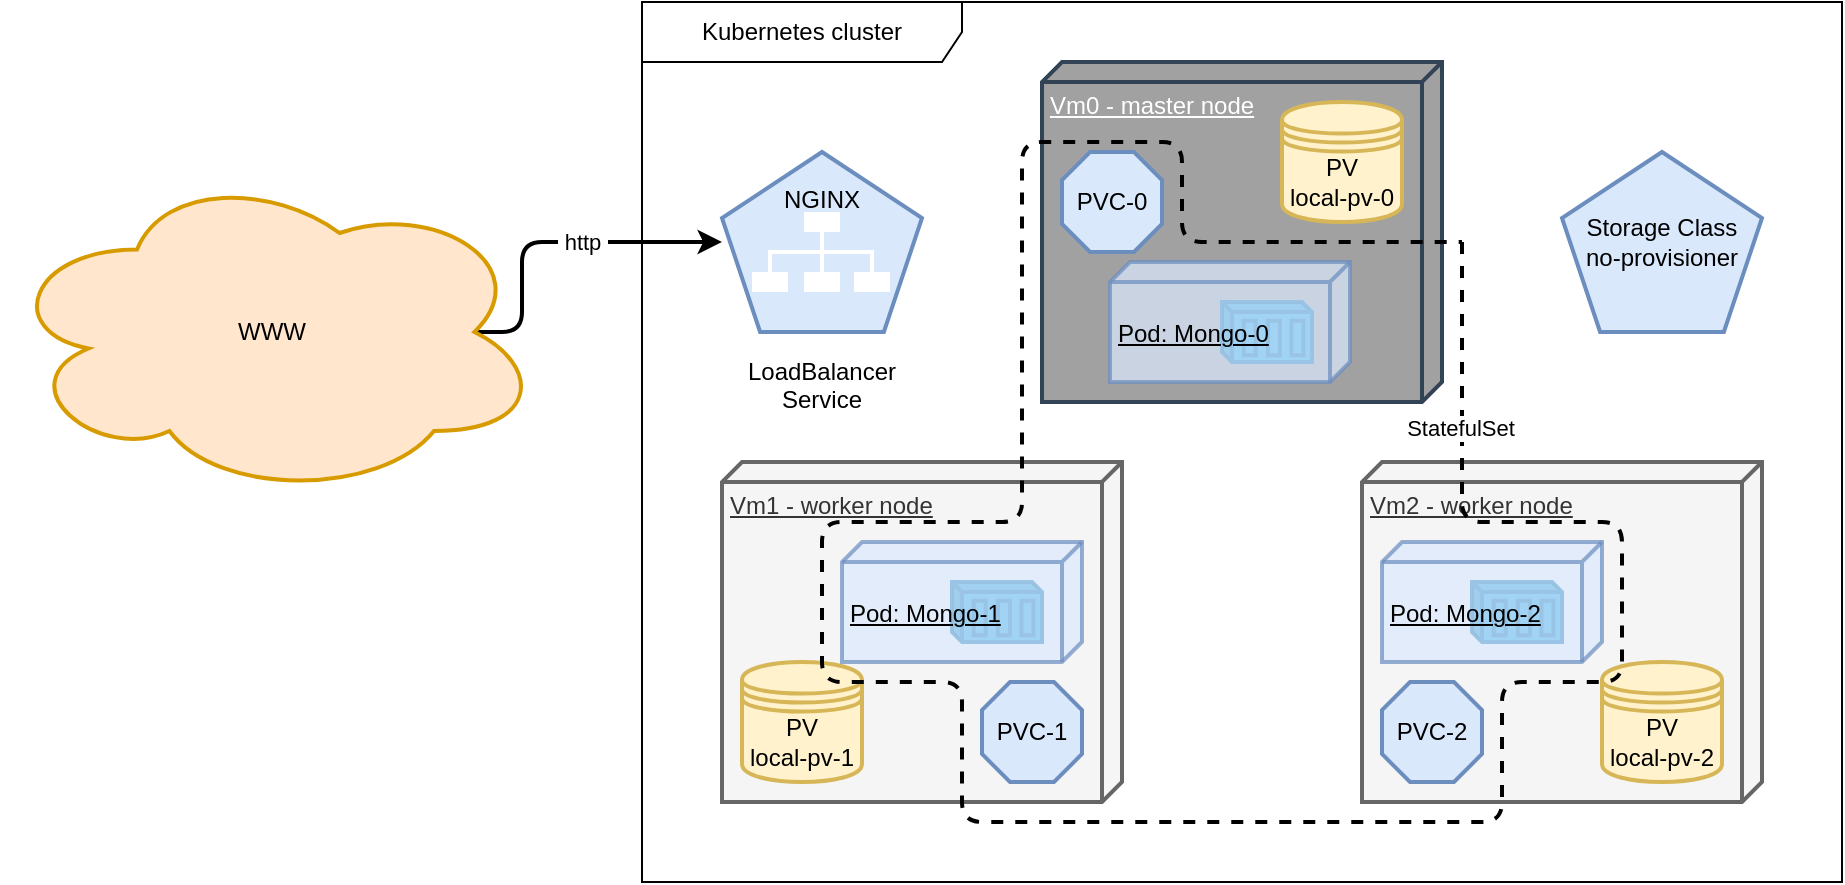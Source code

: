<mxfile version="17.4.6"><diagram id="JagbqBMqXvpkhzEnkUEG" name="Page-1"><mxGraphModel dx="1940" dy="759" grid="1" gridSize="10" guides="1" tooltips="1" connect="1" arrows="1" fold="1" page="1" pageScale="1" pageWidth="827" pageHeight="1169" background="#ffffff" math="0" shadow="0"><root><mxCell id="0"/><mxCell id="1" parent="0"/><mxCell id="hunC9DV1dhrwu7A3LByN-1" value="Kubernetes cluster" style="shape=umlFrame;whiteSpace=wrap;html=1;width=160;height=30;" vertex="1" parent="1"><mxGeometry x="120" y="40" width="600" height="440" as="geometry"/></mxCell><mxCell id="hunC9DV1dhrwu7A3LByN-2" value="Vm0 - master node" style="verticalAlign=top;align=left;spacingTop=8;spacingLeft=2;spacingRight=12;shape=cube;size=10;direction=south;fontStyle=4;html=1;strokeWidth=2;fillColor=#A1A1A1;strokeColor=#314354;fontColor=#ffffff;" vertex="1" parent="1"><mxGeometry x="320" y="70" width="200" height="170" as="geometry"/></mxCell><mxCell id="hunC9DV1dhrwu7A3LByN-3" value="Vm1 - worker node" style="verticalAlign=top;align=left;spacingTop=8;spacingLeft=2;spacingRight=12;shape=cube;size=10;direction=south;fontStyle=4;html=1;strokeWidth=2;fillColor=#f5f5f5;strokeColor=#666666;fontColor=#333333;" vertex="1" parent="1"><mxGeometry x="160" y="270" width="200" height="170" as="geometry"/></mxCell><mxCell id="hunC9DV1dhrwu7A3LByN-4" value="Vm2 - worker node" style="verticalAlign=top;align=left;spacingTop=8;spacingLeft=2;spacingRight=12;shape=cube;size=10;direction=south;fontStyle=4;html=1;strokeWidth=2;fillColor=#f5f5f5;strokeColor=#666666;fontColor=#333333;" vertex="1" parent="1"><mxGeometry x="480" y="270" width="200" height="170" as="geometry"/></mxCell><mxCell id="hunC9DV1dhrwu7A3LByN-8" value="PV&lt;br&gt;local-pv-0" style="shape=datastore;whiteSpace=wrap;html=1;strokeWidth=2;fillColor=#fff2cc;strokeColor=#d6b656;" vertex="1" parent="1"><mxGeometry x="440" y="90" width="60" height="60" as="geometry"/></mxCell><mxCell id="hunC9DV1dhrwu7A3LByN-9" value="PV&lt;br&gt;local-pv-2" style="shape=datastore;whiteSpace=wrap;html=1;strokeWidth=2;fillColor=#fff2cc;strokeColor=#d6b656;" vertex="1" parent="1"><mxGeometry x="600" y="370" width="60" height="60" as="geometry"/></mxCell><mxCell id="hunC9DV1dhrwu7A3LByN-10" value="PV&lt;br&gt;local-pv-1" style="shape=datastore;whiteSpace=wrap;html=1;strokeWidth=2;fillColor=#fff2cc;strokeColor=#d6b656;" vertex="1" parent="1"><mxGeometry x="170" y="370" width="60" height="60" as="geometry"/></mxCell><mxCell id="hunC9DV1dhrwu7A3LByN-11" value="PVC-0" style="whiteSpace=wrap;html=1;shape=mxgraph.basic.octagon2;align=center;verticalAlign=middle;dx=7;strokeWidth=2;fillColor=#dae8fc;strokeColor=#6c8ebf;" vertex="1" parent="1"><mxGeometry x="330" y="115" width="50" height="50" as="geometry"/></mxCell><mxCell id="hunC9DV1dhrwu7A3LByN-12" value="PVC-1" style="whiteSpace=wrap;html=1;shape=mxgraph.basic.octagon2;align=center;verticalAlign=middle;dx=7;strokeWidth=2;fillColor=#dae8fc;strokeColor=#6c8ebf;" vertex="1" parent="1"><mxGeometry x="290" y="380" width="50" height="50" as="geometry"/></mxCell><mxCell id="hunC9DV1dhrwu7A3LByN-13" value="PVC-2" style="whiteSpace=wrap;html=1;shape=mxgraph.basic.octagon2;align=center;verticalAlign=middle;dx=7;strokeWidth=2;fillColor=#dae8fc;strokeColor=#6c8ebf;" vertex="1" parent="1"><mxGeometry x="490" y="380" width="50" height="50" as="geometry"/></mxCell><mxCell id="hunC9DV1dhrwu7A3LByN-54" value="" style="group;opacity=50;" vertex="1" connectable="0" parent="1"><mxGeometry x="275" y="330" width="45" height="30" as="geometry"/></mxCell><mxCell id="hunC9DV1dhrwu7A3LByN-56" value="" style="group" vertex="1" connectable="0" parent="hunC9DV1dhrwu7A3LByN-54"><mxGeometry width="45" height="30" as="geometry"/></mxCell><mxCell id="hunC9DV1dhrwu7A3LByN-67" value="" style="group" vertex="1" connectable="0" parent="hunC9DV1dhrwu7A3LByN-56"><mxGeometry width="45" height="30" as="geometry"/></mxCell><mxCell id="hunC9DV1dhrwu7A3LByN-49" value="" style="shape=cube;whiteSpace=wrap;html=1;boundedLbl=1;backgroundOutline=1;darkOpacity=0.05;darkOpacity2=0.1;labelBackgroundColor=#FFFFFF;labelBorderColor=none;strokeWidth=2;size=5;fillColor=#1ba1e2;fontColor=#ffffff;strokeColor=#006EAF;" vertex="1" parent="hunC9DV1dhrwu7A3LByN-67"><mxGeometry width="45" height="30" as="geometry"/></mxCell><mxCell id="hunC9DV1dhrwu7A3LByN-50" value="" style="rounded=0;whiteSpace=wrap;html=1;labelBackgroundColor=#FFFFFF;labelBorderColor=none;strokeWidth=2;fillColor=none;fontColor=#ffffff;strokeColor=#006EAF;rotation=90;" vertex="1" parent="hunC9DV1dhrwu7A3LByN-67"><mxGeometry x="5.192" y="15" width="17.308" height="6" as="geometry"/></mxCell><mxCell id="hunC9DV1dhrwu7A3LByN-51" value="" style="rounded=0;whiteSpace=wrap;html=1;labelBackgroundColor=#FFFFFF;labelBorderColor=none;strokeWidth=2;fillColor=none;fontColor=#ffffff;strokeColor=#006EAF;rotation=90;" vertex="1" parent="hunC9DV1dhrwu7A3LByN-67"><mxGeometry x="17.308" y="15" width="17.308" height="6" as="geometry"/></mxCell><mxCell id="hunC9DV1dhrwu7A3LByN-52" value="" style="rounded=0;whiteSpace=wrap;html=1;labelBackgroundColor=#FFFFFF;labelBorderColor=none;strokeWidth=2;fillColor=none;fontColor=#ffffff;strokeColor=#006EAF;rotation=90;" vertex="1" parent="hunC9DV1dhrwu7A3LByN-67"><mxGeometry x="29.077" y="15" width="17.308" height="6" as="geometry"/></mxCell><mxCell id="hunC9DV1dhrwu7A3LByN-15" value="Storage Class&lt;br&gt;no-provisioner" style="whiteSpace=wrap;html=1;shape=mxgraph.basic.pentagon;strokeWidth=2;fillColor=#dae8fc;strokeColor=#6c8ebf;" vertex="1" parent="1"><mxGeometry x="580" y="115" width="100" height="90" as="geometry"/></mxCell><mxCell id="hunC9DV1dhrwu7A3LByN-32" value="" style="group" vertex="1" connectable="0" parent="1"><mxGeometry x="160" y="115" width="100" height="90" as="geometry"/></mxCell><mxCell id="hunC9DV1dhrwu7A3LByN-34" value="" style="group" vertex="1" connectable="0" parent="hunC9DV1dhrwu7A3LByN-32"><mxGeometry width="100" height="90" as="geometry"/></mxCell><mxCell id="hunC9DV1dhrwu7A3LByN-16" value="&lt;br&gt;&lt;br&gt;&lt;br&gt;&lt;br&gt;NGINX&lt;br&gt;&lt;br&gt;&lt;br&gt;&lt;br&gt;&lt;br&gt;&lt;br&gt;LoadBalancer Service&lt;br&gt;" style="whiteSpace=wrap;html=1;shape=mxgraph.basic.pentagon;strokeWidth=2;fillColor=#dae8fc;strokeColor=#6c8ebf;" vertex="1" parent="hunC9DV1dhrwu7A3LByN-34"><mxGeometry width="100" height="90" as="geometry"/></mxCell><mxCell id="hunC9DV1dhrwu7A3LByN-17" value="" style="rounded=0;whiteSpace=wrap;html=1;strokeWidth=2;strokeColor=none;" vertex="1" parent="hunC9DV1dhrwu7A3LByN-34"><mxGeometry x="41" y="60" width="18" height="10" as="geometry"/></mxCell><mxCell id="hunC9DV1dhrwu7A3LByN-19" value="" style="rounded=0;whiteSpace=wrap;html=1;strokeWidth=2;strokeColor=none;" vertex="1" parent="hunC9DV1dhrwu7A3LByN-34"><mxGeometry x="66" y="60" width="18" height="10" as="geometry"/></mxCell><mxCell id="hunC9DV1dhrwu7A3LByN-30" style="edgeStyle=orthogonalEdgeStyle;rounded=0;orthogonalLoop=1;jettySize=auto;html=1;endArrow=none;endFill=0;strokeColor=#FFFFFF;strokeWidth=2;" edge="1" parent="hunC9DV1dhrwu7A3LByN-34" source="hunC9DV1dhrwu7A3LByN-20"><mxGeometry relative="1" as="geometry"><mxPoint x="50" y="50" as="targetPoint"/><Array as="points"><mxPoint x="24" y="50"/></Array></mxGeometry></mxCell><mxCell id="hunC9DV1dhrwu7A3LByN-20" value="" style="rounded=0;whiteSpace=wrap;html=1;strokeWidth=2;strokeColor=none;" vertex="1" parent="hunC9DV1dhrwu7A3LByN-34"><mxGeometry x="15" y="60" width="18" height="10" as="geometry"/></mxCell><mxCell id="hunC9DV1dhrwu7A3LByN-23" style="edgeStyle=orthogonalEdgeStyle;rounded=0;orthogonalLoop=1;jettySize=auto;html=1;entryX=0.5;entryY=0;entryDx=0;entryDy=0;endArrow=none;endFill=0;strokeColor=#FFFFFF;strokeWidth=2;startArrow=none;exitX=0.5;exitY=0;exitDx=0;exitDy=0;" edge="1" parent="hunC9DV1dhrwu7A3LByN-34" source="hunC9DV1dhrwu7A3LByN-26" target="hunC9DV1dhrwu7A3LByN-17"><mxGeometry relative="1" as="geometry"><Array as="points"/></mxGeometry></mxCell><mxCell id="hunC9DV1dhrwu7A3LByN-21" value="" style="rounded=0;whiteSpace=wrap;html=1;strokeWidth=2;strokeColor=none;" vertex="1" parent="hunC9DV1dhrwu7A3LByN-34"><mxGeometry x="41" y="30" width="18" height="10" as="geometry"/></mxCell><mxCell id="hunC9DV1dhrwu7A3LByN-29" style="edgeStyle=orthogonalEdgeStyle;rounded=0;orthogonalLoop=1;jettySize=auto;html=1;entryX=0.5;entryY=0;entryDx=0;entryDy=0;endArrow=none;endFill=0;strokeColor=#FFFFFF;strokeWidth=2;" edge="1" parent="hunC9DV1dhrwu7A3LByN-34" target="hunC9DV1dhrwu7A3LByN-19"><mxGeometry relative="1" as="geometry"><mxPoint x="50" y="50" as="sourcePoint"/><Array as="points"><mxPoint x="71" y="50"/><mxPoint x="75" y="50"/></Array></mxGeometry></mxCell><mxCell id="hunC9DV1dhrwu7A3LByN-28" value="" style="edgeStyle=orthogonalEdgeStyle;rounded=0;orthogonalLoop=1;jettySize=auto;html=1;endArrow=none;endFill=0;strokeColor=#FFFFFF;strokeWidth=2;entryX=0.5;entryY=1;entryDx=0;entryDy=0;" edge="1" parent="hunC9DV1dhrwu7A3LByN-34" target="hunC9DV1dhrwu7A3LByN-21"><mxGeometry relative="1" as="geometry"><mxPoint x="50" y="50" as="sourcePoint"/><mxPoint x="50.0" y="60" as="targetPoint"/><Array as="points"/></mxGeometry></mxCell><mxCell id="hunC9DV1dhrwu7A3LByN-26" value="" style="ellipse;whiteSpace=wrap;html=1;aspect=fixed;strokeWidth=2;strokeColor=none;" vertex="1" parent="hunC9DV1dhrwu7A3LByN-34"><mxGeometry x="49" y="50" width="2" height="2" as="geometry"/></mxCell><mxCell id="hunC9DV1dhrwu7A3LByN-36" value="" style="endArrow=none;html=1;strokeWidth=2;rounded=1;shadow=0;strokeColor=default;dashed=1;" edge="1" parent="1"><mxGeometry width="50" height="50" relative="1" as="geometry"><mxPoint x="530" y="160" as="sourcePoint"/><mxPoint x="530" y="160" as="targetPoint"/><Array as="points"><mxPoint x="530" y="300"/><mxPoint x="610" y="300"/><mxPoint x="610" y="380"/><mxPoint x="550" y="380"/><mxPoint x="550" y="450"/><mxPoint x="280" y="450"/><mxPoint x="280" y="380"/><mxPoint x="210" y="380"/><mxPoint x="210" y="300"/><mxPoint x="310" y="300"/><mxPoint x="310" y="110"/><mxPoint x="390" y="110"/><mxPoint x="390" y="160"/><mxPoint x="530" y="160"/></Array></mxGeometry></mxCell><mxCell id="hunC9DV1dhrwu7A3LByN-44" value="StatefulSet" style="edgeLabel;html=1;align=center;verticalAlign=middle;resizable=0;points=[];" vertex="1" connectable="0" parent="hunC9DV1dhrwu7A3LByN-36"><mxGeometry x="-0.874" y="-1" relative="1" as="geometry"><mxPoint as="offset"/></mxGeometry></mxCell><mxCell id="hunC9DV1dhrwu7A3LByN-68" value="" style="group" vertex="1" connectable="0" parent="1"><mxGeometry x="535" y="330" width="45" height="30" as="geometry"/></mxCell><mxCell id="hunC9DV1dhrwu7A3LByN-69" value="" style="shape=cube;whiteSpace=wrap;html=1;boundedLbl=1;backgroundOutline=1;darkOpacity=0.05;darkOpacity2=0.1;labelBackgroundColor=#FFFFFF;labelBorderColor=none;strokeWidth=2;size=5;fillColor=#1ba1e2;fontColor=#ffffff;strokeColor=#006EAF;" vertex="1" parent="hunC9DV1dhrwu7A3LByN-68"><mxGeometry width="45" height="30" as="geometry"/></mxCell><mxCell id="hunC9DV1dhrwu7A3LByN-70" value="" style="rounded=0;whiteSpace=wrap;html=1;labelBackgroundColor=#FFFFFF;labelBorderColor=none;strokeWidth=2;fillColor=none;fontColor=#ffffff;strokeColor=#006EAF;rotation=90;" vertex="1" parent="hunC9DV1dhrwu7A3LByN-68"><mxGeometry x="5.192" y="15" width="17.308" height="6" as="geometry"/></mxCell><mxCell id="hunC9DV1dhrwu7A3LByN-71" value="" style="rounded=0;whiteSpace=wrap;html=1;labelBackgroundColor=#FFFFFF;labelBorderColor=none;strokeWidth=2;fillColor=none;fontColor=#ffffff;strokeColor=#006EAF;rotation=90;" vertex="1" parent="hunC9DV1dhrwu7A3LByN-68"><mxGeometry x="17.308" y="15" width="17.308" height="6" as="geometry"/></mxCell><mxCell id="hunC9DV1dhrwu7A3LByN-72" value="" style="rounded=0;whiteSpace=wrap;html=1;labelBackgroundColor=#FFFFFF;labelBorderColor=none;strokeWidth=2;fillColor=none;fontColor=#ffffff;strokeColor=#006EAF;rotation=90;" vertex="1" parent="hunC9DV1dhrwu7A3LByN-68"><mxGeometry x="29.077" y="15" width="17.308" height="6" as="geometry"/></mxCell><mxCell id="hunC9DV1dhrwu7A3LByN-73" value="" style="group" vertex="1" connectable="0" parent="1"><mxGeometry x="410" y="190" width="45" height="30" as="geometry"/></mxCell><mxCell id="hunC9DV1dhrwu7A3LByN-74" value="" style="shape=cube;whiteSpace=wrap;html=1;boundedLbl=1;backgroundOutline=1;darkOpacity=0.05;darkOpacity2=0.1;labelBackgroundColor=#FFFFFF;labelBorderColor=none;strokeWidth=2;size=5;fillColor=#1ba1e2;fontColor=#ffffff;strokeColor=#006EAF;" vertex="1" parent="hunC9DV1dhrwu7A3LByN-73"><mxGeometry width="45" height="30" as="geometry"/></mxCell><mxCell id="hunC9DV1dhrwu7A3LByN-75" value="" style="rounded=0;whiteSpace=wrap;html=1;labelBackgroundColor=#FFFFFF;labelBorderColor=none;strokeWidth=2;fillColor=none;fontColor=#ffffff;strokeColor=#006EAF;rotation=90;" vertex="1" parent="hunC9DV1dhrwu7A3LByN-73"><mxGeometry x="5.192" y="15" width="17.308" height="6" as="geometry"/></mxCell><mxCell id="hunC9DV1dhrwu7A3LByN-76" value="" style="rounded=0;whiteSpace=wrap;html=1;labelBackgroundColor=#FFFFFF;labelBorderColor=none;strokeWidth=2;fillColor=none;fontColor=#ffffff;strokeColor=#006EAF;rotation=90;" vertex="1" parent="hunC9DV1dhrwu7A3LByN-73"><mxGeometry x="17.308" y="15" width="17.308" height="6" as="geometry"/></mxCell><mxCell id="hunC9DV1dhrwu7A3LByN-77" value="" style="rounded=0;whiteSpace=wrap;html=1;labelBackgroundColor=#FFFFFF;labelBorderColor=none;strokeWidth=2;fillColor=none;fontColor=#ffffff;strokeColor=#006EAF;rotation=90;" vertex="1" parent="hunC9DV1dhrwu7A3LByN-73"><mxGeometry x="29.077" y="15" width="17.308" height="6" as="geometry"/></mxCell><mxCell id="hunC9DV1dhrwu7A3LByN-5" value="&lt;br&gt;Pod: Mongo-0" style="verticalAlign=top;align=left;spacingTop=8;spacingLeft=2;spacingRight=12;shape=cube;size=10;direction=south;fontStyle=4;html=1;strokeWidth=2;fillColor=#dae8fc;strokeColor=#6c8ebf;opacity=70;" vertex="1" parent="1"><mxGeometry x="354" y="170" width="120" height="60" as="geometry"/></mxCell><mxCell id="hunC9DV1dhrwu7A3LByN-7" value="&lt;br&gt;Pod: Mongo-2" style="verticalAlign=top;align=left;spacingTop=8;spacingLeft=2;spacingRight=12;shape=cube;size=10;direction=south;fontStyle=4;html=1;strokeWidth=2;fillColor=#dae8fc;strokeColor=#6c8ebf;opacity=70;" vertex="1" parent="1"><mxGeometry x="490" y="310" width="110" height="60" as="geometry"/></mxCell><mxCell id="hunC9DV1dhrwu7A3LByN-6" value="&lt;br&gt;Pod: Mongo-1" style="verticalAlign=top;align=left;spacingTop=8;spacingLeft=2;spacingRight=12;shape=cube;size=10;direction=south;fontStyle=4;html=1;strokeWidth=2;fillColor=#dae8fc;strokeColor=#6c8ebf;opacity=70;" vertex="1" parent="1"><mxGeometry x="220" y="310" width="120" height="60" as="geometry"/></mxCell><mxCell id="hunC9DV1dhrwu7A3LByN-85" style="edgeStyle=orthogonalEdgeStyle;rounded=1;orthogonalLoop=1;jettySize=auto;html=1;shadow=0;endArrow=classic;endFill=1;strokeColor=default;strokeWidth=2;" edge="1" parent="1" source="hunC9DV1dhrwu7A3LByN-83" target="hunC9DV1dhrwu7A3LByN-16"><mxGeometry relative="1" as="geometry"><Array as="points"><mxPoint x="60" y="205"/><mxPoint x="60" y="160"/></Array></mxGeometry></mxCell><mxCell id="hunC9DV1dhrwu7A3LByN-86" value="&amp;nbsp;http&amp;nbsp;" style="edgeLabel;html=1;align=center;verticalAlign=middle;resizable=0;points=[];" vertex="1" connectable="0" parent="hunC9DV1dhrwu7A3LByN-85"><mxGeometry x="0.667" y="3" relative="1" as="geometry"><mxPoint x="-19" y="3" as="offset"/></mxGeometry></mxCell><mxCell id="hunC9DV1dhrwu7A3LByN-83" value="" style="rounded=0;whiteSpace=wrap;html=1;labelBackgroundColor=none;labelBorderColor=none;strokeWidth=2;fillColor=#A1A1A1;" vertex="1" parent="1"><mxGeometry x="-140" y="182.5" width="40" height="45" as="geometry"/></mxCell><mxCell id="hunC9DV1dhrwu7A3LByN-78" value="WWW" style="ellipse;shape=cloud;whiteSpace=wrap;html=1;labelBackgroundColor=none;labelBorderColor=none;strokeWidth=2;fillColor=#ffe6cc;strokeColor=#d79b00;" vertex="1" parent="1"><mxGeometry x="-200" y="122.5" width="270" height="165" as="geometry"/></mxCell></root></mxGraphModel></diagram></mxfile>